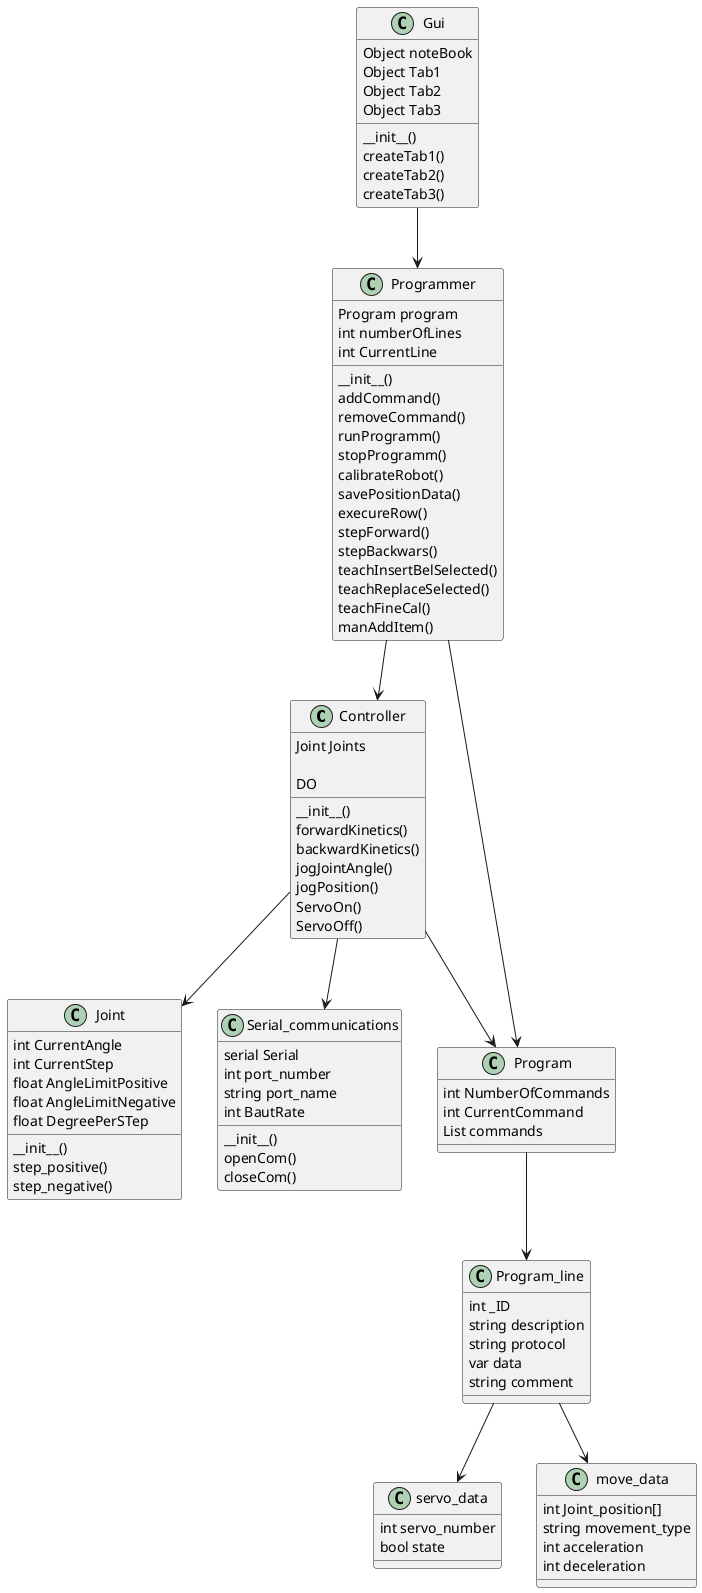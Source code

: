 @startuml
Controller --> Joint
Programmer --> Controller
Controller --> Program
Programmer --> Program
Program    --> Program_line
Program_line --> servo_data
Program_line --> move_data

Gui --> Programmer
Controller --> Serial_communications

class Gui {
  Object noteBook
  Object Tab1
  Object Tab2
  Object Tab3
  
  __init__()
  createTab1()
  createTab2()
  createTab3()
}

class Joint {
   int CurrentAngle
   int CurrentStep
   float AngleLimitPositive
   float AngleLimitNegative
   float DegreePerSTep
   
   __init__()
   step_positive()
   step_negative()
}

class Programmer {
  Program program
  int numberOfLines
  int CurrentLine
  
  
  __init__()
  addCommand()
  removeCommand()
  runProgramm()
  stopProgramm()
  calibrateRobot()
  savePositionData()
  execureRow()
  stepForward()
  stepBackwars()
  teachInsertBelSelected()
  teachReplaceSelected()
  teachFineCal()
  manAddItem()

}

class Program {
  int NumberOfCommands
  int CurrentCommand
  List commands
  
}

class Program_line {
  int _ID
  string description
  string protocol
  var data
  string comment 
}

class move_data {
  int Joint_position[]
  string movement_type
  int acceleration
  int deceleration
}

class servo_data {
  int servo_number
  bool state
}

class Controller {
  Joint Joints
  
  __init__()
  forwardKinetics()
  backwardKinetics()
  jogJointAngle()
  jogPosition()
  ServoOn()
  ServoOff()
  DO
}

class Serial_communications {
  serial Serial
  int port_number
  string port_name
  int BautRate
  
  __init__()
  openCom()
  closeCom()
  
}
@enduml